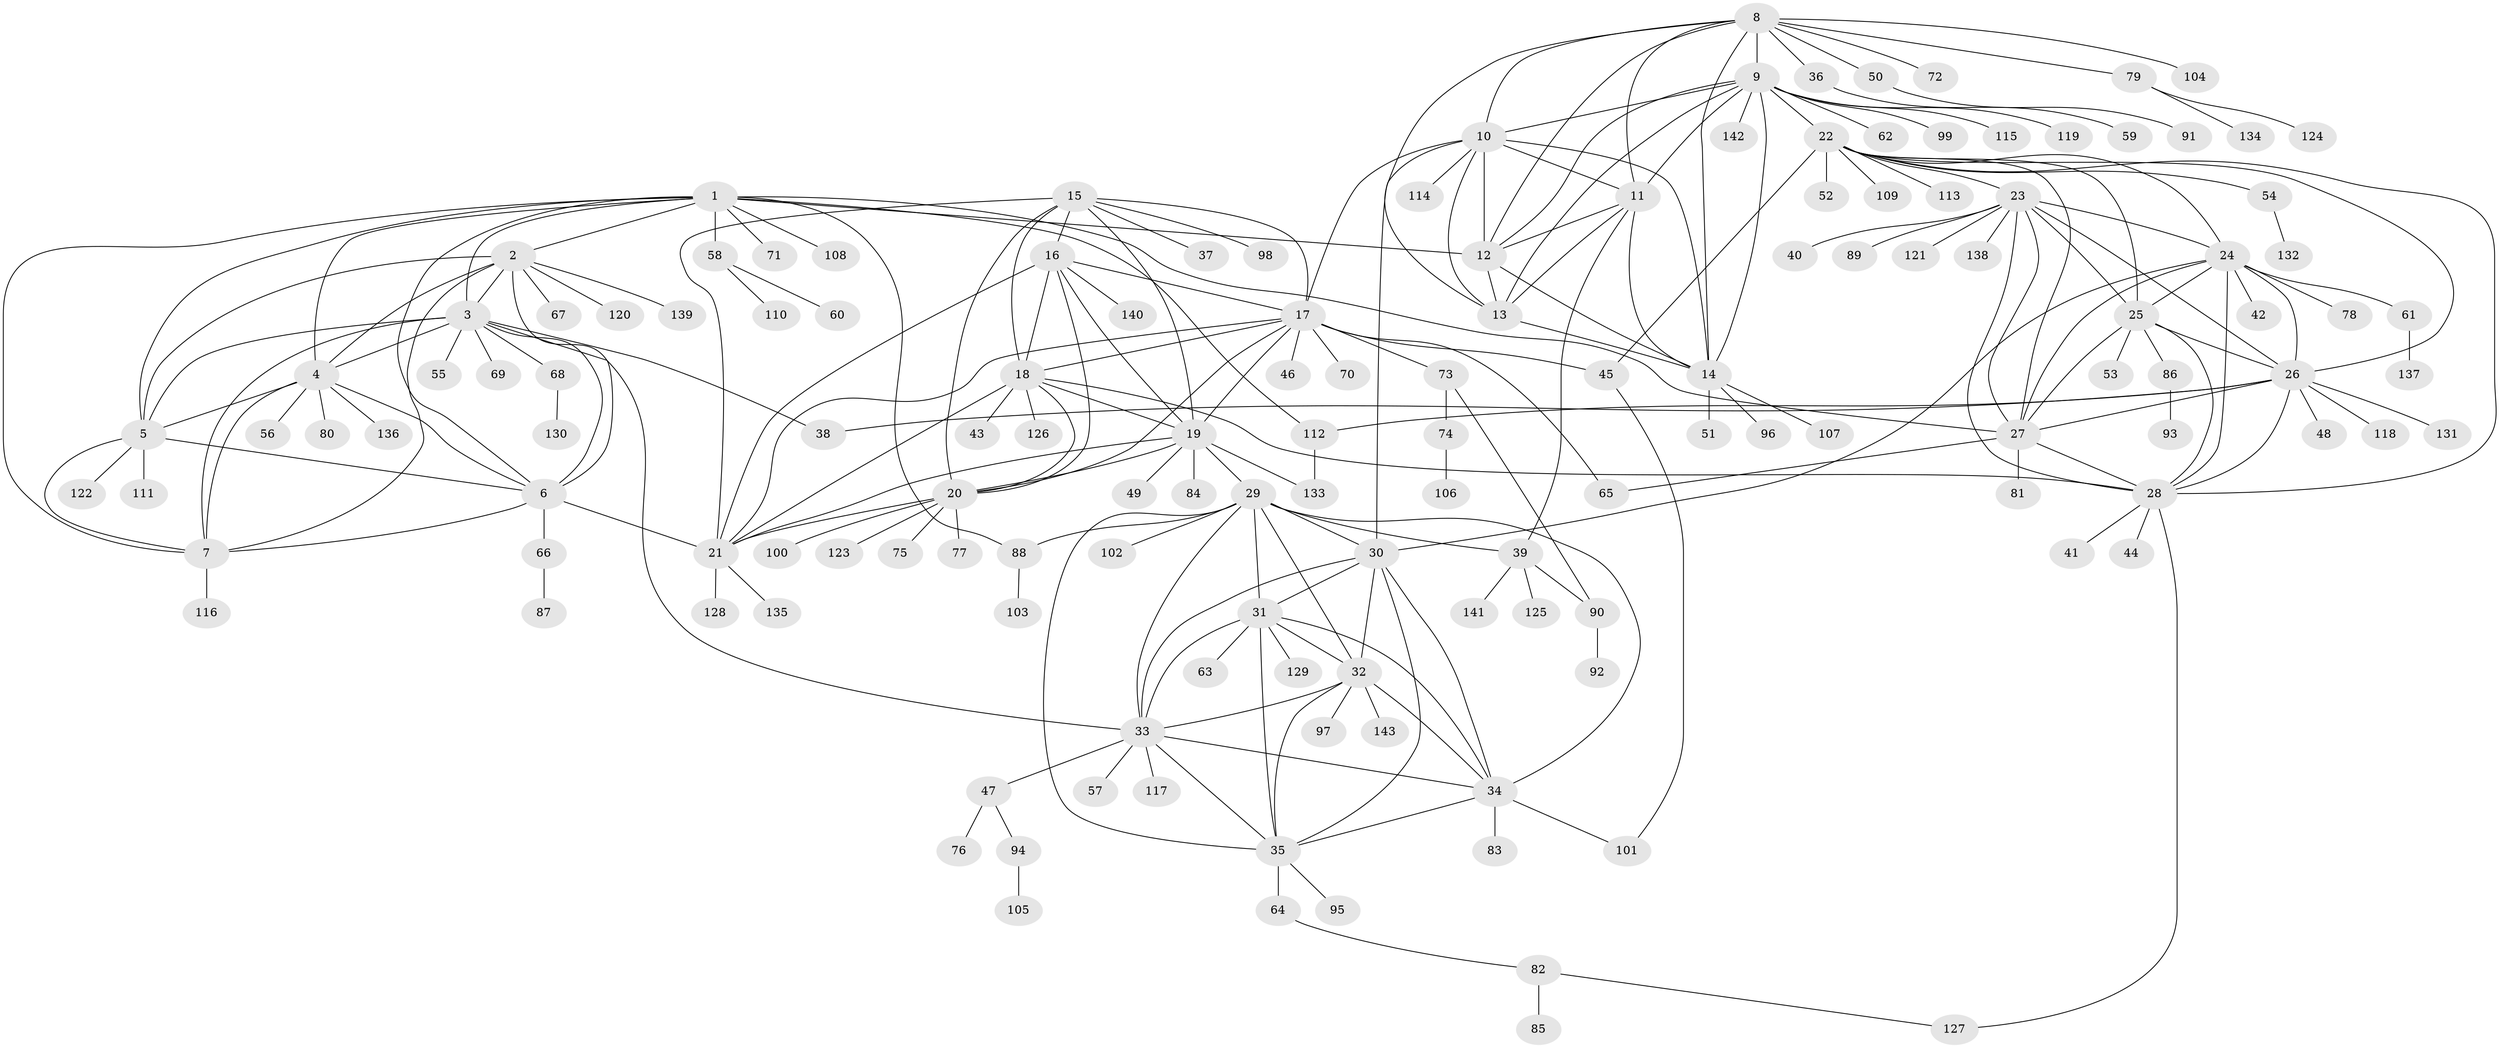 // coarse degree distribution, {12: 0.02702702702702703, 9: 0.009009009009009009, 11: 0.018018018018018018, 8: 0.02702702702702703, 7: 0.04504504504504504, 10: 0.036036036036036036, 6: 0.018018018018018018, 5: 0.018018018018018018, 4: 0.02702702702702703, 13: 0.018018018018018018, 2: 0.09009009009009009, 1: 0.6126126126126126, 3: 0.05405405405405406}
// Generated by graph-tools (version 1.1) at 2025/42/03/06/25 10:42:10]
// undirected, 143 vertices, 233 edges
graph export_dot {
graph [start="1"]
  node [color=gray90,style=filled];
  1;
  2;
  3;
  4;
  5;
  6;
  7;
  8;
  9;
  10;
  11;
  12;
  13;
  14;
  15;
  16;
  17;
  18;
  19;
  20;
  21;
  22;
  23;
  24;
  25;
  26;
  27;
  28;
  29;
  30;
  31;
  32;
  33;
  34;
  35;
  36;
  37;
  38;
  39;
  40;
  41;
  42;
  43;
  44;
  45;
  46;
  47;
  48;
  49;
  50;
  51;
  52;
  53;
  54;
  55;
  56;
  57;
  58;
  59;
  60;
  61;
  62;
  63;
  64;
  65;
  66;
  67;
  68;
  69;
  70;
  71;
  72;
  73;
  74;
  75;
  76;
  77;
  78;
  79;
  80;
  81;
  82;
  83;
  84;
  85;
  86;
  87;
  88;
  89;
  90;
  91;
  92;
  93;
  94;
  95;
  96;
  97;
  98;
  99;
  100;
  101;
  102;
  103;
  104;
  105;
  106;
  107;
  108;
  109;
  110;
  111;
  112;
  113;
  114;
  115;
  116;
  117;
  118;
  119;
  120;
  121;
  122;
  123;
  124;
  125;
  126;
  127;
  128;
  129;
  130;
  131;
  132;
  133;
  134;
  135;
  136;
  137;
  138;
  139;
  140;
  141;
  142;
  143;
  1 -- 2;
  1 -- 3;
  1 -- 4;
  1 -- 5;
  1 -- 6;
  1 -- 7;
  1 -- 12;
  1 -- 27;
  1 -- 58;
  1 -- 71;
  1 -- 88;
  1 -- 108;
  1 -- 112;
  2 -- 3;
  2 -- 4;
  2 -- 5;
  2 -- 6;
  2 -- 7;
  2 -- 67;
  2 -- 120;
  2 -- 139;
  3 -- 4;
  3 -- 5;
  3 -- 6;
  3 -- 7;
  3 -- 33;
  3 -- 38;
  3 -- 55;
  3 -- 68;
  3 -- 69;
  4 -- 5;
  4 -- 6;
  4 -- 7;
  4 -- 56;
  4 -- 80;
  4 -- 136;
  5 -- 6;
  5 -- 7;
  5 -- 111;
  5 -- 122;
  6 -- 7;
  6 -- 21;
  6 -- 66;
  7 -- 116;
  8 -- 9;
  8 -- 10;
  8 -- 11;
  8 -- 12;
  8 -- 13;
  8 -- 14;
  8 -- 36;
  8 -- 50;
  8 -- 72;
  8 -- 79;
  8 -- 104;
  9 -- 10;
  9 -- 11;
  9 -- 12;
  9 -- 13;
  9 -- 14;
  9 -- 22;
  9 -- 62;
  9 -- 99;
  9 -- 115;
  9 -- 119;
  9 -- 142;
  10 -- 11;
  10 -- 12;
  10 -- 13;
  10 -- 14;
  10 -- 17;
  10 -- 30;
  10 -- 114;
  11 -- 12;
  11 -- 13;
  11 -- 14;
  11 -- 39;
  12 -- 13;
  12 -- 14;
  13 -- 14;
  14 -- 51;
  14 -- 96;
  14 -- 107;
  15 -- 16;
  15 -- 17;
  15 -- 18;
  15 -- 19;
  15 -- 20;
  15 -- 21;
  15 -- 37;
  15 -- 98;
  16 -- 17;
  16 -- 18;
  16 -- 19;
  16 -- 20;
  16 -- 21;
  16 -- 140;
  17 -- 18;
  17 -- 19;
  17 -- 20;
  17 -- 21;
  17 -- 45;
  17 -- 46;
  17 -- 65;
  17 -- 70;
  17 -- 73;
  18 -- 19;
  18 -- 20;
  18 -- 21;
  18 -- 28;
  18 -- 43;
  18 -- 126;
  19 -- 20;
  19 -- 21;
  19 -- 29;
  19 -- 49;
  19 -- 84;
  19 -- 133;
  20 -- 21;
  20 -- 75;
  20 -- 77;
  20 -- 100;
  20 -- 123;
  21 -- 128;
  21 -- 135;
  22 -- 23;
  22 -- 24;
  22 -- 25;
  22 -- 26;
  22 -- 27;
  22 -- 28;
  22 -- 45;
  22 -- 52;
  22 -- 54;
  22 -- 109;
  22 -- 113;
  23 -- 24;
  23 -- 25;
  23 -- 26;
  23 -- 27;
  23 -- 28;
  23 -- 40;
  23 -- 89;
  23 -- 121;
  23 -- 138;
  24 -- 25;
  24 -- 26;
  24 -- 27;
  24 -- 28;
  24 -- 30;
  24 -- 42;
  24 -- 61;
  24 -- 78;
  25 -- 26;
  25 -- 27;
  25 -- 28;
  25 -- 53;
  25 -- 86;
  26 -- 27;
  26 -- 28;
  26 -- 38;
  26 -- 48;
  26 -- 112;
  26 -- 118;
  26 -- 131;
  27 -- 28;
  27 -- 65;
  27 -- 81;
  28 -- 41;
  28 -- 44;
  28 -- 127;
  29 -- 30;
  29 -- 31;
  29 -- 32;
  29 -- 33;
  29 -- 34;
  29 -- 35;
  29 -- 39;
  29 -- 88;
  29 -- 102;
  30 -- 31;
  30 -- 32;
  30 -- 33;
  30 -- 34;
  30 -- 35;
  31 -- 32;
  31 -- 33;
  31 -- 34;
  31 -- 35;
  31 -- 63;
  31 -- 129;
  32 -- 33;
  32 -- 34;
  32 -- 35;
  32 -- 97;
  32 -- 143;
  33 -- 34;
  33 -- 35;
  33 -- 47;
  33 -- 57;
  33 -- 117;
  34 -- 35;
  34 -- 83;
  34 -- 101;
  35 -- 64;
  35 -- 95;
  36 -- 59;
  39 -- 90;
  39 -- 125;
  39 -- 141;
  45 -- 101;
  47 -- 76;
  47 -- 94;
  50 -- 91;
  54 -- 132;
  58 -- 60;
  58 -- 110;
  61 -- 137;
  64 -- 82;
  66 -- 87;
  68 -- 130;
  73 -- 74;
  73 -- 90;
  74 -- 106;
  79 -- 124;
  79 -- 134;
  82 -- 85;
  82 -- 127;
  86 -- 93;
  88 -- 103;
  90 -- 92;
  94 -- 105;
  112 -- 133;
}
